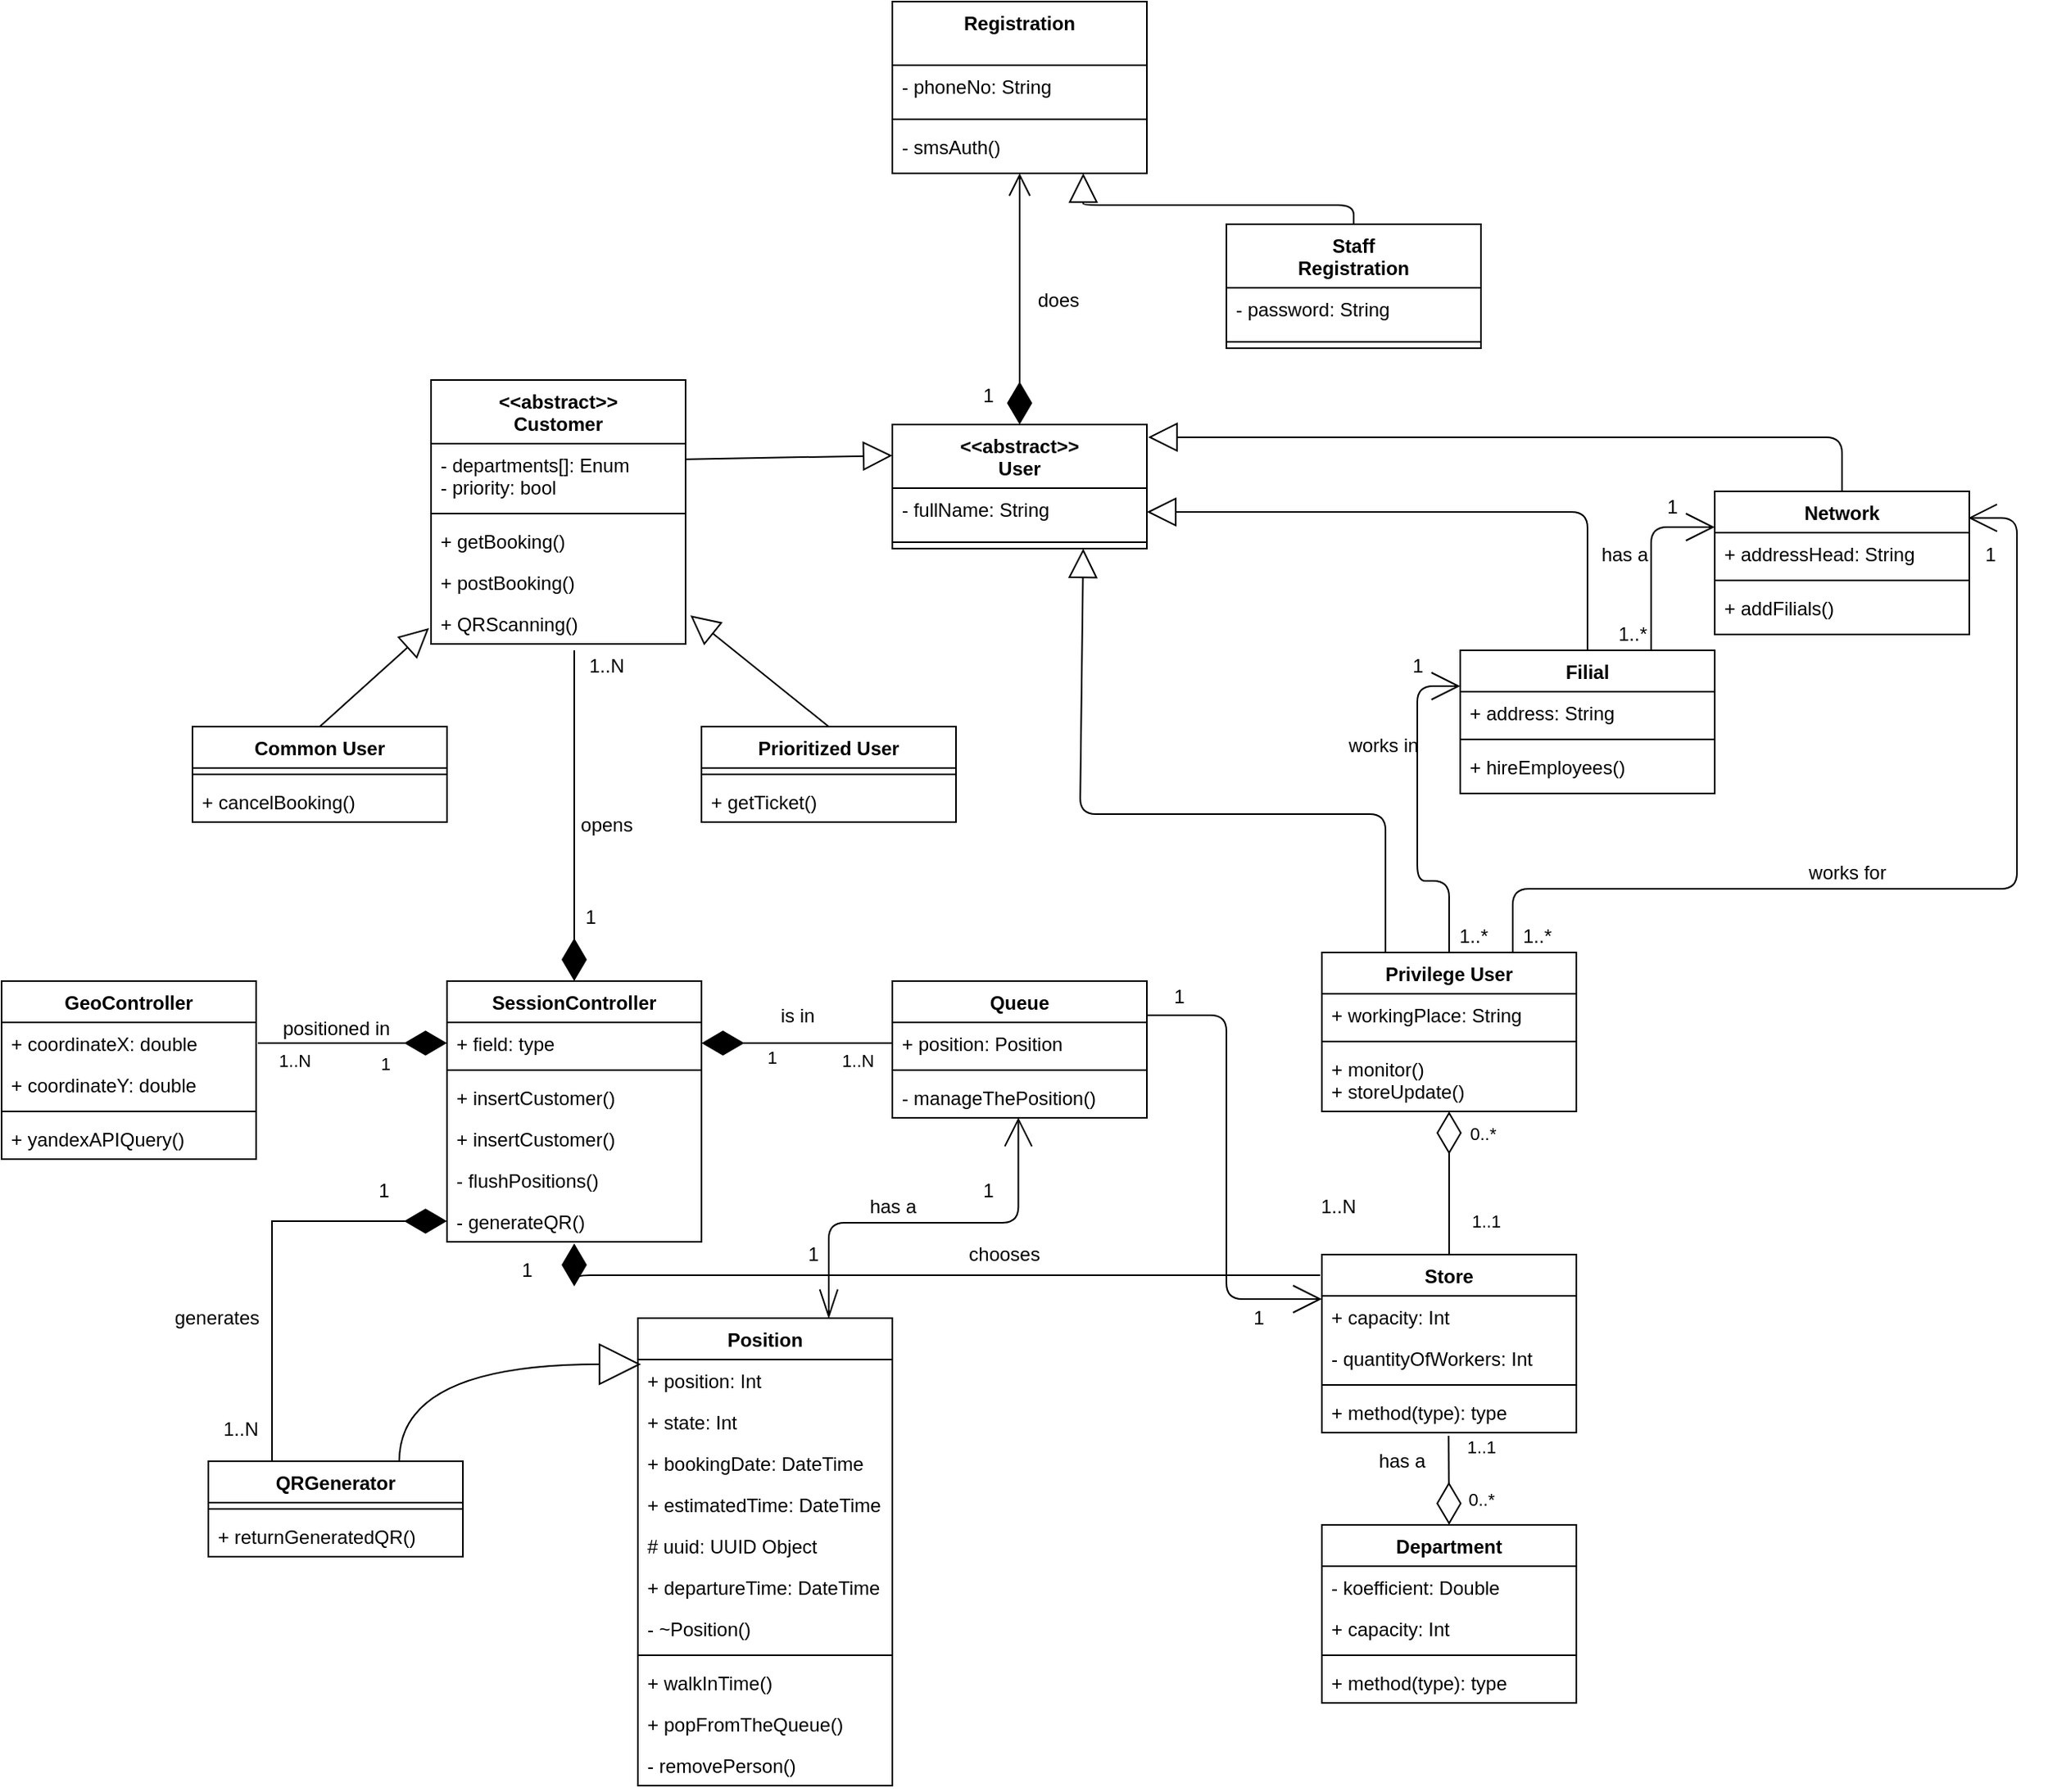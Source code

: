 <mxfile version="13.8.8" type="device"><diagram id="C5RBs43oDa-KdzZeNtuy" name="Page-1"><mxGraphModel dx="2058" dy="1858" grid="1" gridSize="10" guides="1" tooltips="1" connect="1" arrows="1" fold="1" page="1" pageScale="1" pageWidth="827" pageHeight="1169" math="0" shadow="0"><root><mxCell id="WIyWlLk6GJQsqaUBKTNV-0"/><mxCell id="WIyWlLk6GJQsqaUBKTNV-1" parent="WIyWlLk6GJQsqaUBKTNV-0"/><mxCell id="gfZvrKPwnE56Q1SmTqDg-27" value="&lt;&lt;abstract&gt;&gt;&#10;User" style="swimlane;fontStyle=1;align=center;verticalAlign=top;childLayout=stackLayout;horizontal=1;startSize=40;horizontalStack=0;resizeParent=1;resizeParentMax=0;resizeLast=0;collapsible=1;marginBottom=0;" parent="WIyWlLk6GJQsqaUBKTNV-1" vertex="1"><mxGeometry x="310" y="138" width="160" height="78" as="geometry"/></mxCell><mxCell id="gfZvrKPwnE56Q1SmTqDg-28" value="- fullName: String" style="text;strokeColor=none;fillColor=none;align=left;verticalAlign=top;spacingLeft=4;spacingRight=4;overflow=hidden;rotatable=0;points=[[0,0.5],[1,0.5]];portConstraint=eastwest;" parent="gfZvrKPwnE56Q1SmTqDg-27" vertex="1"><mxGeometry y="40" width="160" height="30" as="geometry"/></mxCell><mxCell id="gfZvrKPwnE56Q1SmTqDg-29" value="" style="line;strokeWidth=1;fillColor=none;align=left;verticalAlign=middle;spacingTop=-1;spacingLeft=3;spacingRight=3;rotatable=0;labelPosition=right;points=[];portConstraint=eastwest;" parent="gfZvrKPwnE56Q1SmTqDg-27" vertex="1"><mxGeometry y="70" width="160" height="8" as="geometry"/></mxCell><mxCell id="-2SK7Phzb7o_PjVjjcec-9" style="edgeStyle=orthogonalEdgeStyle;rounded=0;orthogonalLoop=1;jettySize=auto;html=1;entryX=0.5;entryY=0;entryDx=0;entryDy=0;startArrow=open;startFill=0;startSize=12;sourcePerimeterSpacing=1;endArrow=diamondThin;endFill=1;endSize=24;exitX=0.5;exitY=1;exitDx=0;exitDy=0;" parent="WIyWlLk6GJQsqaUBKTNV-1" source="-2SK7Phzb7o_PjVjjcec-39" target="gfZvrKPwnE56Q1SmTqDg-27" edge="1"><mxGeometry relative="1" as="geometry"><mxPoint x="390" y="57" as="sourcePoint"/></mxGeometry></mxCell><mxCell id="-2SK7Phzb7o_PjVjjcec-32" style="edgeStyle=orthogonalEdgeStyle;rounded=1;orthogonalLoop=1;jettySize=auto;html=1;exitX=0.5;exitY=0;exitDx=0;exitDy=0;entryX=0;entryY=0.25;entryDx=0;entryDy=0;startArrow=none;startFill=0;startSize=12;sourcePerimeterSpacing=1;endArrow=open;endFill=0;endSize=16;" parent="WIyWlLk6GJQsqaUBKTNV-1" source="gfZvrKPwnE56Q1SmTqDg-36" target="-2SK7Phzb7o_PjVjjcec-21" edge="1"><mxGeometry relative="1" as="geometry"><Array as="points"><mxPoint x="660" y="425"/><mxPoint x="640" y="425"/><mxPoint x="640" y="302"/></Array></mxGeometry></mxCell><mxCell id="-2SK7Phzb7o_PjVjjcec-35" style="edgeStyle=orthogonalEdgeStyle;rounded=1;orthogonalLoop=1;jettySize=auto;html=1;exitX=0.75;exitY=0;exitDx=0;exitDy=0;entryX=0.996;entryY=0.186;entryDx=0;entryDy=0;entryPerimeter=0;startArrow=none;startFill=0;startSize=12;sourcePerimeterSpacing=1;endArrow=open;endFill=0;endSize=16;" parent="WIyWlLk6GJQsqaUBKTNV-1" source="gfZvrKPwnE56Q1SmTqDg-36" target="-2SK7Phzb7o_PjVjjcec-3" edge="1"><mxGeometry relative="1" as="geometry"><Array as="points"><mxPoint x="700" y="430"/><mxPoint x="1017" y="430"/><mxPoint x="1017" y="197"/></Array></mxGeometry></mxCell><mxCell id="gfZvrKPwnE56Q1SmTqDg-36" value="Privilege User" style="swimlane;fontStyle=1;align=center;verticalAlign=top;childLayout=stackLayout;horizontal=1;startSize=26;horizontalStack=0;resizeParent=1;resizeParentMax=0;resizeLast=0;collapsible=1;marginBottom=0;" parent="WIyWlLk6GJQsqaUBKTNV-1" vertex="1"><mxGeometry x="580" y="470" width="160" height="100" as="geometry"/></mxCell><mxCell id="gfZvrKPwnE56Q1SmTqDg-37" value="+ workingPlace: String" style="text;strokeColor=none;fillColor=none;align=left;verticalAlign=top;spacingLeft=4;spacingRight=4;overflow=hidden;rotatable=0;points=[[0,0.5],[1,0.5]];portConstraint=eastwest;" parent="gfZvrKPwnE56Q1SmTqDg-36" vertex="1"><mxGeometry y="26" width="160" height="26" as="geometry"/></mxCell><mxCell id="gfZvrKPwnE56Q1SmTqDg-38" value="" style="line;strokeWidth=1;fillColor=none;align=left;verticalAlign=middle;spacingTop=-1;spacingLeft=3;spacingRight=3;rotatable=0;labelPosition=right;points=[];portConstraint=eastwest;" parent="gfZvrKPwnE56Q1SmTqDg-36" vertex="1"><mxGeometry y="52" width="160" height="8" as="geometry"/></mxCell><mxCell id="gfZvrKPwnE56Q1SmTqDg-39" value="+ monitor()&#10;+ storeUpdate()" style="text;strokeColor=none;fillColor=none;align=left;verticalAlign=top;spacingLeft=4;spacingRight=4;overflow=hidden;rotatable=0;points=[[0,0.5],[1,0.5]];portConstraint=eastwest;" parent="gfZvrKPwnE56Q1SmTqDg-36" vertex="1"><mxGeometry y="60" width="160" height="40" as="geometry"/></mxCell><mxCell id="gfZvrKPwnE56Q1SmTqDg-40" value="Store" style="swimlane;fontStyle=1;align=center;verticalAlign=top;childLayout=stackLayout;horizontal=1;startSize=26;horizontalStack=0;resizeParent=1;resizeParentMax=0;resizeLast=0;collapsible=1;marginBottom=0;" parent="WIyWlLk6GJQsqaUBKTNV-1" vertex="1"><mxGeometry x="580" y="660" width="160" height="112" as="geometry"/></mxCell><mxCell id="gfZvrKPwnE56Q1SmTqDg-41" value="+ capacity: Int" style="text;strokeColor=none;fillColor=none;align=left;verticalAlign=top;spacingLeft=4;spacingRight=4;overflow=hidden;rotatable=0;points=[[0,0.5],[1,0.5]];portConstraint=eastwest;" parent="gfZvrKPwnE56Q1SmTqDg-40" vertex="1"><mxGeometry y="26" width="160" height="26" as="geometry"/></mxCell><mxCell id="-2SK7Phzb7o_PjVjjcec-57" value="- quantityOfWorkers: Int" style="text;strokeColor=none;fillColor=none;align=left;verticalAlign=top;spacingLeft=4;spacingRight=4;overflow=hidden;rotatable=0;points=[[0,0.5],[1,0.5]];portConstraint=eastwest;" parent="gfZvrKPwnE56Q1SmTqDg-40" vertex="1"><mxGeometry y="52" width="160" height="26" as="geometry"/></mxCell><mxCell id="gfZvrKPwnE56Q1SmTqDg-42" value="" style="line;strokeWidth=1;fillColor=none;align=left;verticalAlign=middle;spacingTop=-1;spacingLeft=3;spacingRight=3;rotatable=0;labelPosition=right;points=[];portConstraint=eastwest;" parent="gfZvrKPwnE56Q1SmTqDg-40" vertex="1"><mxGeometry y="78" width="160" height="8" as="geometry"/></mxCell><mxCell id="gfZvrKPwnE56Q1SmTqDg-43" value="+ method(type): type" style="text;strokeColor=none;fillColor=none;align=left;verticalAlign=top;spacingLeft=4;spacingRight=4;overflow=hidden;rotatable=0;points=[[0,0.5],[1,0.5]];portConstraint=eastwest;" parent="gfZvrKPwnE56Q1SmTqDg-40" vertex="1"><mxGeometry y="86" width="160" height="26" as="geometry"/></mxCell><mxCell id="gfZvrKPwnE56Q1SmTqDg-44" value="Department&#10;" style="swimlane;fontStyle=1;align=center;verticalAlign=top;childLayout=stackLayout;horizontal=1;startSize=26;horizontalStack=0;resizeParent=1;resizeParentMax=0;resizeLast=0;collapsible=1;marginBottom=0;" parent="WIyWlLk6GJQsqaUBKTNV-1" vertex="1"><mxGeometry x="580" y="830" width="160" height="112" as="geometry"/></mxCell><mxCell id="gfZvrKPwnE56Q1SmTqDg-45" value="- koefficient: Double" style="text;strokeColor=none;fillColor=none;align=left;verticalAlign=top;spacingLeft=4;spacingRight=4;overflow=hidden;rotatable=0;points=[[0,0.5],[1,0.5]];portConstraint=eastwest;" parent="gfZvrKPwnE56Q1SmTqDg-44" vertex="1"><mxGeometry y="26" width="160" height="26" as="geometry"/></mxCell><mxCell id="-2SK7Phzb7o_PjVjjcec-56" value="+ capacity: Int" style="text;strokeColor=none;fillColor=none;align=left;verticalAlign=top;spacingLeft=4;spacingRight=4;overflow=hidden;rotatable=0;points=[[0,0.5],[1,0.5]];portConstraint=eastwest;" parent="gfZvrKPwnE56Q1SmTqDg-44" vertex="1"><mxGeometry y="52" width="160" height="26" as="geometry"/></mxCell><mxCell id="gfZvrKPwnE56Q1SmTqDg-46" value="" style="line;strokeWidth=1;fillColor=none;align=left;verticalAlign=middle;spacingTop=-1;spacingLeft=3;spacingRight=3;rotatable=0;labelPosition=right;points=[];portConstraint=eastwest;" parent="gfZvrKPwnE56Q1SmTqDg-44" vertex="1"><mxGeometry y="78" width="160" height="8" as="geometry"/></mxCell><mxCell id="gfZvrKPwnE56Q1SmTqDg-47" value="+ method(type): type" style="text;strokeColor=none;fillColor=none;align=left;verticalAlign=top;spacingLeft=4;spacingRight=4;overflow=hidden;rotatable=0;points=[[0,0.5],[1,0.5]];portConstraint=eastwest;" parent="gfZvrKPwnE56Q1SmTqDg-44" vertex="1"><mxGeometry y="86" width="160" height="26" as="geometry"/></mxCell><mxCell id="gfZvrKPwnE56Q1SmTqDg-54" value="Common User" style="swimlane;fontStyle=1;align=center;verticalAlign=top;childLayout=stackLayout;horizontal=1;startSize=26;horizontalStack=0;resizeParent=1;resizeParentMax=0;resizeLast=0;collapsible=1;marginBottom=0;" parent="WIyWlLk6GJQsqaUBKTNV-1" vertex="1"><mxGeometry x="-130" y="328" width="160" height="60" as="geometry"/></mxCell><mxCell id="gfZvrKPwnE56Q1SmTqDg-56" value="" style="line;strokeWidth=1;fillColor=none;align=left;verticalAlign=middle;spacingTop=-1;spacingLeft=3;spacingRight=3;rotatable=0;labelPosition=right;points=[];portConstraint=eastwest;" parent="gfZvrKPwnE56Q1SmTqDg-54" vertex="1"><mxGeometry y="26" width="160" height="8" as="geometry"/></mxCell><mxCell id="gfZvrKPwnE56Q1SmTqDg-57" value="+ cancelBooking()" style="text;strokeColor=none;fillColor=none;align=left;verticalAlign=top;spacingLeft=4;spacingRight=4;overflow=hidden;rotatable=0;points=[[0,0.5],[1,0.5]];portConstraint=eastwest;" parent="gfZvrKPwnE56Q1SmTqDg-54" vertex="1"><mxGeometry y="34" width="160" height="26" as="geometry"/></mxCell><mxCell id="gfZvrKPwnE56Q1SmTqDg-58" value="Prioritized User" style="swimlane;fontStyle=1;align=center;verticalAlign=top;childLayout=stackLayout;horizontal=1;startSize=26;horizontalStack=0;resizeParent=1;resizeParentMax=0;resizeLast=0;collapsible=1;marginBottom=0;" parent="WIyWlLk6GJQsqaUBKTNV-1" vertex="1"><mxGeometry x="190" y="328" width="160" height="60" as="geometry"/></mxCell><mxCell id="gfZvrKPwnE56Q1SmTqDg-60" value="" style="line;strokeWidth=1;fillColor=none;align=left;verticalAlign=middle;spacingTop=-1;spacingLeft=3;spacingRight=3;rotatable=0;labelPosition=right;points=[];portConstraint=eastwest;" parent="gfZvrKPwnE56Q1SmTqDg-58" vertex="1"><mxGeometry y="26" width="160" height="8" as="geometry"/></mxCell><mxCell id="gfZvrKPwnE56Q1SmTqDg-61" value="+ getTicket()" style="text;strokeColor=none;fillColor=none;align=left;verticalAlign=top;spacingLeft=4;spacingRight=4;overflow=hidden;rotatable=0;points=[[0,0.5],[1,0.5]];portConstraint=eastwest;" parent="gfZvrKPwnE56Q1SmTqDg-58" vertex="1"><mxGeometry y="34" width="160" height="26" as="geometry"/></mxCell><mxCell id="-2SK7Phzb7o_PjVjjcec-38" style="edgeStyle=orthogonalEdgeStyle;rounded=1;orthogonalLoop=1;jettySize=auto;html=1;startArrow=diamondThin;startFill=1;startSize=24;sourcePerimeterSpacing=1;endArrow=none;endFill=0;endSize=16;" parent="WIyWlLk6GJQsqaUBKTNV-1" source="gfZvrKPwnE56Q1SmTqDg-62" edge="1"><mxGeometry relative="1" as="geometry"><mxPoint x="579" y="673" as="targetPoint"/><Array as="points"><mxPoint x="110" y="673"/></Array></mxGeometry></mxCell><mxCell id="-2SK7Phzb7o_PjVjjcec-68" style="edgeStyle=orthogonalEdgeStyle;rounded=1;orthogonalLoop=1;jettySize=auto;html=1;exitX=0.5;exitY=0;exitDx=0;exitDy=0;startArrow=diamondThin;startFill=1;startSize=24;sourcePerimeterSpacing=1;endArrow=none;endFill=0;endSize=16;" parent="WIyWlLk6GJQsqaUBKTNV-1" source="gfZvrKPwnE56Q1SmTqDg-62" edge="1"><mxGeometry relative="1" as="geometry"><mxPoint x="110" y="280" as="targetPoint"/></mxGeometry></mxCell><mxCell id="gfZvrKPwnE56Q1SmTqDg-62" value="SessionController" style="swimlane;fontStyle=1;align=center;verticalAlign=top;childLayout=stackLayout;horizontal=1;startSize=26;horizontalStack=0;resizeParent=1;resizeParentMax=0;resizeLast=0;collapsible=1;marginBottom=0;" parent="WIyWlLk6GJQsqaUBKTNV-1" vertex="1"><mxGeometry x="30" y="488" width="160" height="164" as="geometry"/></mxCell><mxCell id="gfZvrKPwnE56Q1SmTqDg-63" value="+ field: type" style="text;strokeColor=none;fillColor=none;align=left;verticalAlign=top;spacingLeft=4;spacingRight=4;overflow=hidden;rotatable=0;points=[[0,0.5],[1,0.5]];portConstraint=eastwest;" parent="gfZvrKPwnE56Q1SmTqDg-62" vertex="1"><mxGeometry y="26" width="160" height="26" as="geometry"/></mxCell><mxCell id="gfZvrKPwnE56Q1SmTqDg-64" value="" style="line;strokeWidth=1;fillColor=none;align=left;verticalAlign=middle;spacingTop=-1;spacingLeft=3;spacingRight=3;rotatable=0;labelPosition=right;points=[];portConstraint=eastwest;" parent="gfZvrKPwnE56Q1SmTqDg-62" vertex="1"><mxGeometry y="52" width="160" height="8" as="geometry"/></mxCell><mxCell id="gfZvrKPwnE56Q1SmTqDg-65" value="+ insertCustomer()" style="text;strokeColor=none;fillColor=none;align=left;verticalAlign=top;spacingLeft=4;spacingRight=4;overflow=hidden;rotatable=0;points=[[0,0.5],[1,0.5]];portConstraint=eastwest;" parent="gfZvrKPwnE56Q1SmTqDg-62" vertex="1"><mxGeometry y="60" width="160" height="26" as="geometry"/></mxCell><mxCell id="-2SK7Phzb7o_PjVjjcec-88" value="+ insertCustomer()" style="text;strokeColor=none;fillColor=none;align=left;verticalAlign=top;spacingLeft=4;spacingRight=4;overflow=hidden;rotatable=0;points=[[0,0.5],[1,0.5]];portConstraint=eastwest;" parent="gfZvrKPwnE56Q1SmTqDg-62" vertex="1"><mxGeometry y="86" width="160" height="26" as="geometry"/></mxCell><mxCell id="-2SK7Phzb7o_PjVjjcec-52" value="- flushPositions()" style="text;strokeColor=none;fillColor=none;align=left;verticalAlign=top;spacingLeft=4;spacingRight=4;overflow=hidden;rotatable=0;points=[[0,0.5],[1,0.5]];portConstraint=eastwest;" parent="gfZvrKPwnE56Q1SmTqDg-62" vertex="1"><mxGeometry y="112" width="160" height="26" as="geometry"/></mxCell><mxCell id="-z8LojYoJf6Z8yuFENvx-2" value="- generateQR()" style="text;strokeColor=none;fillColor=none;align=left;verticalAlign=top;spacingLeft=4;spacingRight=4;overflow=hidden;rotatable=0;points=[[0,0.5],[1,0.5]];portConstraint=eastwest;" vertex="1" parent="gfZvrKPwnE56Q1SmTqDg-62"><mxGeometry y="138" width="160" height="26" as="geometry"/></mxCell><mxCell id="gfZvrKPwnE56Q1SmTqDg-66" value="GeoController" style="swimlane;fontStyle=1;align=center;verticalAlign=top;childLayout=stackLayout;horizontal=1;startSize=26;horizontalStack=0;resizeParent=1;resizeParentMax=0;resizeLast=0;collapsible=1;marginBottom=0;" parent="WIyWlLk6GJQsqaUBKTNV-1" vertex="1"><mxGeometry x="-250" y="488" width="160" height="112" as="geometry"/></mxCell><mxCell id="gfZvrKPwnE56Q1SmTqDg-67" value="+ coordinateX: double" style="text;strokeColor=none;fillColor=none;align=left;verticalAlign=top;spacingLeft=4;spacingRight=4;overflow=hidden;rotatable=0;points=[[0,0.5],[1,0.5]];portConstraint=eastwest;" parent="gfZvrKPwnE56Q1SmTqDg-66" vertex="1"><mxGeometry y="26" width="160" height="26" as="geometry"/></mxCell><mxCell id="-2SK7Phzb7o_PjVjjcec-1" value="+ coordinateY: double" style="text;strokeColor=none;fillColor=none;align=left;verticalAlign=top;spacingLeft=4;spacingRight=4;overflow=hidden;rotatable=0;points=[[0,0.5],[1,0.5]];portConstraint=eastwest;" parent="gfZvrKPwnE56Q1SmTqDg-66" vertex="1"><mxGeometry y="52" width="160" height="26" as="geometry"/></mxCell><mxCell id="gfZvrKPwnE56Q1SmTqDg-68" value="" style="line;strokeWidth=1;fillColor=none;align=left;verticalAlign=middle;spacingTop=-1;spacingLeft=3;spacingRight=3;rotatable=0;labelPosition=right;points=[];portConstraint=eastwest;" parent="gfZvrKPwnE56Q1SmTqDg-66" vertex="1"><mxGeometry y="78" width="160" height="8" as="geometry"/></mxCell><mxCell id="gfZvrKPwnE56Q1SmTqDg-69" value="+ yandexAPIQuery()" style="text;strokeColor=none;fillColor=none;align=left;verticalAlign=top;spacingLeft=4;spacingRight=4;overflow=hidden;rotatable=0;points=[[0,0.5],[1,0.5]];portConstraint=eastwest;" parent="gfZvrKPwnE56Q1SmTqDg-66" vertex="1"><mxGeometry y="86" width="160" height="26" as="geometry"/></mxCell><mxCell id="-2SK7Phzb7o_PjVjjcec-49" style="edgeStyle=orthogonalEdgeStyle;rounded=1;orthogonalLoop=1;jettySize=auto;html=1;exitX=1;exitY=0.25;exitDx=0;exitDy=0;entryX=0;entryY=0.25;entryDx=0;entryDy=0;startArrow=none;startFill=0;startSize=24;sourcePerimeterSpacing=1;endArrow=open;endFill=0;endSize=16;" parent="WIyWlLk6GJQsqaUBKTNV-1" source="gfZvrKPwnE56Q1SmTqDg-74" target="gfZvrKPwnE56Q1SmTqDg-40" edge="1"><mxGeometry relative="1" as="geometry"/></mxCell><mxCell id="gfZvrKPwnE56Q1SmTqDg-74" value="Queue" style="swimlane;fontStyle=1;align=center;verticalAlign=top;childLayout=stackLayout;horizontal=1;startSize=26;horizontalStack=0;resizeParent=1;resizeParentMax=0;resizeLast=0;collapsible=1;marginBottom=0;" parent="WIyWlLk6GJQsqaUBKTNV-1" vertex="1"><mxGeometry x="310" y="488" width="160" height="86" as="geometry"/></mxCell><mxCell id="gfZvrKPwnE56Q1SmTqDg-75" value="+ position: Position" style="text;strokeColor=none;fillColor=none;align=left;verticalAlign=top;spacingLeft=4;spacingRight=4;overflow=hidden;rotatable=0;points=[[0,0.5],[1,0.5]];portConstraint=eastwest;" parent="gfZvrKPwnE56Q1SmTqDg-74" vertex="1"><mxGeometry y="26" width="160" height="26" as="geometry"/></mxCell><mxCell id="gfZvrKPwnE56Q1SmTqDg-76" value="" style="line;strokeWidth=1;fillColor=none;align=left;verticalAlign=middle;spacingTop=-1;spacingLeft=3;spacingRight=3;rotatable=0;labelPosition=right;points=[];portConstraint=eastwest;" parent="gfZvrKPwnE56Q1SmTqDg-74" vertex="1"><mxGeometry y="52" width="160" height="8" as="geometry"/></mxCell><mxCell id="gfZvrKPwnE56Q1SmTqDg-77" value="- manageThePosition()" style="text;strokeColor=none;fillColor=none;align=left;verticalAlign=top;spacingLeft=4;spacingRight=4;overflow=hidden;rotatable=0;points=[[0,0.5],[1,0.5]];portConstraint=eastwest;" parent="gfZvrKPwnE56Q1SmTqDg-74" vertex="1"><mxGeometry y="60" width="160" height="26" as="geometry"/></mxCell><mxCell id="gfZvrKPwnE56Q1SmTqDg-79" value="" style="endArrow=block;endSize=16;endFill=0;html=1;entryX=0.75;entryY=1;entryDx=0;entryDy=0;exitX=0.25;exitY=0;exitDx=0;exitDy=0;" parent="WIyWlLk6GJQsqaUBKTNV-1" source="gfZvrKPwnE56Q1SmTqDg-36" target="gfZvrKPwnE56Q1SmTqDg-27" edge="1"><mxGeometry width="160" relative="1" as="geometry"><mxPoint x="550" y="358" as="sourcePoint"/><mxPoint x="428.4" y="245.328" as="targetPoint"/><Array as="points"><mxPoint x="620" y="383"/><mxPoint x="428" y="383"/></Array></mxGeometry></mxCell><mxCell id="gfZvrKPwnE56Q1SmTqDg-83" value="" style="endArrow=block;endSize=16;endFill=0;html=1;entryX=0;entryY=0.25;entryDx=0;entryDy=0;exitX=1;exitY=0.246;exitDx=0;exitDy=0;exitPerimeter=0;" parent="WIyWlLk6GJQsqaUBKTNV-1" source="-2SK7Phzb7o_PjVjjcec-14" target="gfZvrKPwnE56Q1SmTqDg-27" edge="1"><mxGeometry width="160" relative="1" as="geometry"><mxPoint x="194" y="190" as="sourcePoint"/><mxPoint x="260" y="298" as="targetPoint"/></mxGeometry></mxCell><mxCell id="gfZvrKPwnE56Q1SmTqDg-85" value="" style="endArrow=block;endSize=16;endFill=0;html=1;exitX=0.5;exitY=0;exitDx=0;exitDy=0;" parent="WIyWlLk6GJQsqaUBKTNV-1" source="gfZvrKPwnE56Q1SmTqDg-58" edge="1"><mxGeometry width="160" relative="1" as="geometry"><mxPoint x="130.0" y="259.348" as="sourcePoint"/><mxPoint x="183" y="258" as="targetPoint"/></mxGeometry></mxCell><mxCell id="gfZvrKPwnE56Q1SmTqDg-86" value="" style="endArrow=block;endSize=16;endFill=0;html=1;entryX=-0.008;entryY=0.615;entryDx=0;entryDy=0;exitX=0.5;exitY=0;exitDx=0;exitDy=0;entryPerimeter=0;" parent="WIyWlLk6GJQsqaUBKTNV-1" source="gfZvrKPwnE56Q1SmTqDg-54" target="-2SK7Phzb7o_PjVjjcec-65" edge="1"><mxGeometry width="160" relative="1" as="geometry"><mxPoint x="280" y="338" as="sourcePoint"/><mxPoint x="70.32" y="254.4" as="targetPoint"/><Array as="points"/></mxGeometry></mxCell><mxCell id="gfZvrKPwnE56Q1SmTqDg-87" value="" style="endArrow=diamondThin;endFill=0;endSize=24;html=1;entryX=0.5;entryY=0;entryDx=0;entryDy=0;exitX=0.498;exitY=1.077;exitDx=0;exitDy=0;exitPerimeter=0;" parent="WIyWlLk6GJQsqaUBKTNV-1" source="gfZvrKPwnE56Q1SmTqDg-43" target="gfZvrKPwnE56Q1SmTqDg-44" edge="1"><mxGeometry width="160" relative="1" as="geometry"><mxPoint x="400" y="920" as="sourcePoint"/><mxPoint x="560" y="920" as="targetPoint"/></mxGeometry></mxCell><mxCell id="gfZvrKPwnE56Q1SmTqDg-100" value="1..1" style="edgeLabel;html=1;align=center;verticalAlign=middle;resizable=0;points=[];" parent="gfZvrKPwnE56Q1SmTqDg-87" vertex="1" connectable="0"><mxGeometry x="-0.75" relative="1" as="geometry"><mxPoint x="20.28" as="offset"/></mxGeometry></mxCell><mxCell id="gfZvrKPwnE56Q1SmTqDg-101" value="0..*" style="edgeLabel;html=1;align=center;verticalAlign=middle;resizable=0;points=[];" parent="gfZvrKPwnE56Q1SmTqDg-87" vertex="1" connectable="0"><mxGeometry x="0.425" y="1" relative="1" as="geometry"><mxPoint x="19.09" as="offset"/></mxGeometry></mxCell><mxCell id="gfZvrKPwnE56Q1SmTqDg-88" value="" style="endArrow=diamondThin;endFill=0;endSize=24;html=1;exitX=0.5;exitY=0;exitDx=0;exitDy=0;" parent="WIyWlLk6GJQsqaUBKTNV-1" source="gfZvrKPwnE56Q1SmTqDg-40" edge="1"><mxGeometry width="160" relative="1" as="geometry"><mxPoint x="669.68" y="750.004" as="sourcePoint"/><mxPoint x="660" y="570" as="targetPoint"/></mxGeometry></mxCell><mxCell id="gfZvrKPwnE56Q1SmTqDg-89" value="0..*" style="edgeLabel;html=1;align=center;verticalAlign=middle;resizable=0;points=[];" parent="gfZvrKPwnE56Q1SmTqDg-88" vertex="1" connectable="0"><mxGeometry x="-0.774" y="3" relative="1" as="geometry"><mxPoint x="23.45" y="-66.7" as="offset"/></mxGeometry></mxCell><mxCell id="gfZvrKPwnE56Q1SmTqDg-91" value="1..1" style="edgeLabel;html=1;align=center;verticalAlign=middle;resizable=0;points=[];" parent="gfZvrKPwnE56Q1SmTqDg-88" vertex="1" connectable="0"><mxGeometry x="0.399" relative="1" as="geometry"><mxPoint x="22.78" y="41.94" as="offset"/></mxGeometry></mxCell><mxCell id="gfZvrKPwnE56Q1SmTqDg-94" value="" style="endArrow=diamondThin;endFill=1;endSize=24;html=1;entryX=0;entryY=0.5;entryDx=0;entryDy=0;" parent="WIyWlLk6GJQsqaUBKTNV-1" target="gfZvrKPwnE56Q1SmTqDg-63" edge="1"><mxGeometry width="160" relative="1" as="geometry"><mxPoint x="-89" y="527" as="sourcePoint"/><mxPoint x="70" y="608" as="targetPoint"/></mxGeometry></mxCell><mxCell id="gfZvrKPwnE56Q1SmTqDg-98" value="1" style="edgeLabel;html=1;align=center;verticalAlign=middle;resizable=0;points=[];" parent="gfZvrKPwnE56Q1SmTqDg-94" vertex="1" connectable="0"><mxGeometry x="0.3" y="-2" relative="1" as="geometry"><mxPoint x="2" y="11" as="offset"/></mxGeometry></mxCell><mxCell id="gfZvrKPwnE56Q1SmTqDg-99" value="1..N" style="edgeLabel;html=1;align=center;verticalAlign=middle;resizable=0;points=[];" parent="gfZvrKPwnE56Q1SmTqDg-94" vertex="1" connectable="0"><mxGeometry x="-0.625" relative="1" as="geometry"><mxPoint y="11" as="offset"/></mxGeometry></mxCell><mxCell id="gfZvrKPwnE56Q1SmTqDg-102" value="" style="endArrow=diamondThin;endFill=1;endSize=24;html=1;entryX=1;entryY=0.5;entryDx=0;entryDy=0;exitX=0;exitY=0.5;exitDx=0;exitDy=0;" parent="WIyWlLk6GJQsqaUBKTNV-1" source="gfZvrKPwnE56Q1SmTqDg-75" target="gfZvrKPwnE56Q1SmTqDg-63" edge="1"><mxGeometry width="160" relative="1" as="geometry"><mxPoint x="160" y="608" as="sourcePoint"/><mxPoint x="279" y="608" as="targetPoint"/></mxGeometry></mxCell><mxCell id="gfZvrKPwnE56Q1SmTqDg-103" value="1" style="edgeLabel;html=1;align=center;verticalAlign=middle;resizable=0;points=[];" parent="gfZvrKPwnE56Q1SmTqDg-102" vertex="1" connectable="0"><mxGeometry x="0.3" y="-2" relative="1" as="geometry"><mxPoint x="2" y="11" as="offset"/></mxGeometry></mxCell><mxCell id="gfZvrKPwnE56Q1SmTqDg-104" value="1..N" style="edgeLabel;html=1;align=center;verticalAlign=middle;resizable=0;points=[];" parent="gfZvrKPwnE56Q1SmTqDg-102" vertex="1" connectable="0"><mxGeometry x="-0.625" relative="1" as="geometry"><mxPoint y="11" as="offset"/></mxGeometry></mxCell><mxCell id="-2SK7Phzb7o_PjVjjcec-2" value="1" style="text;html=1;align=center;verticalAlign=middle;resizable=0;points=[];autosize=1;" parent="WIyWlLk6GJQsqaUBKTNV-1" vertex="1"><mxGeometry x="110" y="438" width="20" height="20" as="geometry"/></mxCell><mxCell id="-2SK7Phzb7o_PjVjjcec-20" style="edgeStyle=orthogonalEdgeStyle;rounded=1;orthogonalLoop=1;jettySize=auto;html=1;exitX=0.5;exitY=0;exitDx=0;exitDy=0;entryX=1.005;entryY=0.102;entryDx=0;entryDy=0;entryPerimeter=0;startArrow=none;startFill=0;startSize=12;sourcePerimeterSpacing=1;endArrow=block;endFill=0;endSize=16;" parent="WIyWlLk6GJQsqaUBKTNV-1" source="-2SK7Phzb7o_PjVjjcec-3" target="gfZvrKPwnE56Q1SmTqDg-27" edge="1"><mxGeometry relative="1" as="geometry"/></mxCell><mxCell id="-2SK7Phzb7o_PjVjjcec-3" value="Network" style="swimlane;fontStyle=1;align=center;verticalAlign=top;childLayout=stackLayout;horizontal=1;startSize=26;horizontalStack=0;resizeParent=1;resizeParentMax=0;resizeLast=0;collapsible=1;marginBottom=0;" parent="WIyWlLk6GJQsqaUBKTNV-1" vertex="1"><mxGeometry x="827" y="180" width="160" height="90" as="geometry"/></mxCell><mxCell id="-2SK7Phzb7o_PjVjjcec-4" value="+ addressHead: String" style="text;strokeColor=none;fillColor=none;align=left;verticalAlign=top;spacingLeft=4;spacingRight=4;overflow=hidden;rotatable=0;points=[[0,0.5],[1,0.5]];portConstraint=eastwest;" parent="-2SK7Phzb7o_PjVjjcec-3" vertex="1"><mxGeometry y="26" width="160" height="26" as="geometry"/></mxCell><mxCell id="-2SK7Phzb7o_PjVjjcec-5" value="" style="line;strokeWidth=1;fillColor=none;align=left;verticalAlign=middle;spacingTop=-1;spacingLeft=3;spacingRight=3;rotatable=0;labelPosition=right;points=[];portConstraint=eastwest;" parent="-2SK7Phzb7o_PjVjjcec-3" vertex="1"><mxGeometry y="52" width="160" height="8" as="geometry"/></mxCell><mxCell id="-2SK7Phzb7o_PjVjjcec-6" value="+ addFilials()&#10;" style="text;strokeColor=none;fillColor=none;align=left;verticalAlign=top;spacingLeft=4;spacingRight=4;overflow=hidden;rotatable=0;points=[[0,0.5],[1,0.5]];portConstraint=eastwest;" parent="-2SK7Phzb7o_PjVjjcec-3" vertex="1"><mxGeometry y="60" width="160" height="30" as="geometry"/></mxCell><mxCell id="-2SK7Phzb7o_PjVjjcec-10" value="does" style="text;html=1;align=center;verticalAlign=middle;resizable=0;points=[];autosize=1;" parent="WIyWlLk6GJQsqaUBKTNV-1" vertex="1"><mxGeometry x="394" y="50" width="40" height="20" as="geometry"/></mxCell><mxCell id="-2SK7Phzb7o_PjVjjcec-11" value="1" style="text;html=1;align=center;verticalAlign=middle;resizable=0;points=[];autosize=1;" parent="WIyWlLk6GJQsqaUBKTNV-1" vertex="1"><mxGeometry x="360" y="110" width="20" height="20" as="geometry"/></mxCell><mxCell id="-2SK7Phzb7o_PjVjjcec-13" value="&lt;&lt;abstract&gt;&gt;&#10;Customer" style="swimlane;fontStyle=1;align=center;verticalAlign=top;childLayout=stackLayout;horizontal=1;startSize=40;horizontalStack=0;resizeParent=1;resizeParentMax=0;resizeLast=0;collapsible=1;marginBottom=0;" parent="WIyWlLk6GJQsqaUBKTNV-1" vertex="1"><mxGeometry x="20" y="110" width="160" height="166" as="geometry"/></mxCell><mxCell id="-2SK7Phzb7o_PjVjjcec-14" value="- departments[]: Enum&#10;- priority: bool" style="text;strokeColor=none;fillColor=none;align=left;verticalAlign=top;spacingLeft=4;spacingRight=4;overflow=hidden;rotatable=0;points=[[0,0.5],[1,0.5]];portConstraint=eastwest;" parent="-2SK7Phzb7o_PjVjjcec-13" vertex="1"><mxGeometry y="40" width="160" height="40" as="geometry"/></mxCell><mxCell id="-2SK7Phzb7o_PjVjjcec-15" value="" style="line;strokeWidth=1;fillColor=none;align=left;verticalAlign=middle;spacingTop=-1;spacingLeft=3;spacingRight=3;rotatable=0;labelPosition=right;points=[];portConstraint=eastwest;" parent="-2SK7Phzb7o_PjVjjcec-13" vertex="1"><mxGeometry y="80" width="160" height="8" as="geometry"/></mxCell><mxCell id="-2SK7Phzb7o_PjVjjcec-16" value="+ getBooking()" style="text;strokeColor=none;fillColor=none;align=left;verticalAlign=top;spacingLeft=4;spacingRight=4;overflow=hidden;rotatable=0;points=[[0,0.5],[1,0.5]];portConstraint=eastwest;" parent="-2SK7Phzb7o_PjVjjcec-13" vertex="1"><mxGeometry y="88" width="160" height="26" as="geometry"/></mxCell><mxCell id="-2SK7Phzb7o_PjVjjcec-17" value="+ postBooking()" style="text;strokeColor=none;fillColor=none;align=left;verticalAlign=top;spacingLeft=4;spacingRight=4;overflow=hidden;rotatable=0;points=[[0,0.5],[1,0.5]];portConstraint=eastwest;" parent="-2SK7Phzb7o_PjVjjcec-13" vertex="1"><mxGeometry y="114" width="160" height="26" as="geometry"/></mxCell><mxCell id="-2SK7Phzb7o_PjVjjcec-65" value="+ QRScanning()" style="text;strokeColor=none;fillColor=none;align=left;verticalAlign=top;spacingLeft=4;spacingRight=4;overflow=hidden;rotatable=0;points=[[0,0.5],[1,0.5]];portConstraint=eastwest;" parent="-2SK7Phzb7o_PjVjjcec-13" vertex="1"><mxGeometry y="140" width="160" height="26" as="geometry"/></mxCell><mxCell id="-2SK7Phzb7o_PjVjjcec-27" style="edgeStyle=orthogonalEdgeStyle;rounded=1;orthogonalLoop=1;jettySize=auto;html=1;exitX=0.5;exitY=0;exitDx=0;exitDy=0;entryX=1;entryY=0.5;entryDx=0;entryDy=0;startArrow=none;startFill=0;startSize=12;sourcePerimeterSpacing=1;endArrow=block;endFill=0;endSize=16;" parent="WIyWlLk6GJQsqaUBKTNV-1" source="-2SK7Phzb7o_PjVjjcec-21" target="gfZvrKPwnE56Q1SmTqDg-28" edge="1"><mxGeometry relative="1" as="geometry"/></mxCell><mxCell id="-2SK7Phzb7o_PjVjjcec-28" style="edgeStyle=orthogonalEdgeStyle;rounded=1;orthogonalLoop=1;jettySize=auto;html=1;exitX=0.75;exitY=0;exitDx=0;exitDy=0;entryX=0;entryY=0.25;entryDx=0;entryDy=0;startArrow=none;startFill=0;startSize=12;sourcePerimeterSpacing=1;endArrow=open;endFill=0;endSize=16;" parent="WIyWlLk6GJQsqaUBKTNV-1" source="-2SK7Phzb7o_PjVjjcec-21" target="-2SK7Phzb7o_PjVjjcec-3" edge="1"><mxGeometry relative="1" as="geometry"/></mxCell><mxCell id="-2SK7Phzb7o_PjVjjcec-21" value="Filial" style="swimlane;fontStyle=1;align=center;verticalAlign=top;childLayout=stackLayout;horizontal=1;startSize=26;horizontalStack=0;resizeParent=1;resizeParentMax=0;resizeLast=0;collapsible=1;marginBottom=0;" parent="WIyWlLk6GJQsqaUBKTNV-1" vertex="1"><mxGeometry x="667" y="280" width="160" height="90" as="geometry"/></mxCell><mxCell id="-2SK7Phzb7o_PjVjjcec-22" value="+ address: String" style="text;strokeColor=none;fillColor=none;align=left;verticalAlign=top;spacingLeft=4;spacingRight=4;overflow=hidden;rotatable=0;points=[[0,0.5],[1,0.5]];portConstraint=eastwest;" parent="-2SK7Phzb7o_PjVjjcec-21" vertex="1"><mxGeometry y="26" width="160" height="26" as="geometry"/></mxCell><mxCell id="-2SK7Phzb7o_PjVjjcec-23" value="" style="line;strokeWidth=1;fillColor=none;align=left;verticalAlign=middle;spacingTop=-1;spacingLeft=3;spacingRight=3;rotatable=0;labelPosition=right;points=[];portConstraint=eastwest;" parent="-2SK7Phzb7o_PjVjjcec-21" vertex="1"><mxGeometry y="52" width="160" height="8" as="geometry"/></mxCell><mxCell id="-2SK7Phzb7o_PjVjjcec-24" value="+ hireEmployees()&#10;" style="text;strokeColor=none;fillColor=none;align=left;verticalAlign=top;spacingLeft=4;spacingRight=4;overflow=hidden;rotatable=0;points=[[0,0.5],[1,0.5]];portConstraint=eastwest;" parent="-2SK7Phzb7o_PjVjjcec-21" vertex="1"><mxGeometry y="60" width="160" height="30" as="geometry"/></mxCell><mxCell id="-2SK7Phzb7o_PjVjjcec-30" value="1..*" style="text;html=1;align=center;verticalAlign=middle;resizable=0;points=[];autosize=1;" parent="WIyWlLk6GJQsqaUBKTNV-1" vertex="1"><mxGeometry x="760" y="260" width="30" height="20" as="geometry"/></mxCell><mxCell id="-2SK7Phzb7o_PjVjjcec-31" value="1" style="text;html=1;align=center;verticalAlign=middle;resizable=0;points=[];autosize=1;" parent="WIyWlLk6GJQsqaUBKTNV-1" vertex="1"><mxGeometry x="790" y="180" width="20" height="20" as="geometry"/></mxCell><mxCell id="-2SK7Phzb7o_PjVjjcec-33" value="1..*" style="text;html=1;align=center;verticalAlign=middle;resizable=0;points=[];autosize=1;" parent="WIyWlLk6GJQsqaUBKTNV-1" vertex="1"><mxGeometry x="660" y="450" width="30" height="20" as="geometry"/></mxCell><mxCell id="-2SK7Phzb7o_PjVjjcec-34" value="1" style="text;html=1;align=center;verticalAlign=middle;resizable=0;points=[];autosize=1;" parent="WIyWlLk6GJQsqaUBKTNV-1" vertex="1"><mxGeometry x="630" y="280" width="20" height="20" as="geometry"/></mxCell><mxCell id="-2SK7Phzb7o_PjVjjcec-36" value="1..*" style="text;html=1;align=center;verticalAlign=middle;resizable=0;points=[];autosize=1;" parent="WIyWlLk6GJQsqaUBKTNV-1" vertex="1"><mxGeometry x="700" y="450" width="30" height="20" as="geometry"/></mxCell><mxCell id="-2SK7Phzb7o_PjVjjcec-37" value="1" style="text;html=1;align=center;verticalAlign=middle;resizable=0;points=[];autosize=1;" parent="WIyWlLk6GJQsqaUBKTNV-1" vertex="1"><mxGeometry x="990" y="210" width="20" height="20" as="geometry"/></mxCell><mxCell id="-2SK7Phzb7o_PjVjjcec-39" value="Registration" style="swimlane;fontStyle=1;align=center;verticalAlign=top;childLayout=stackLayout;horizontal=1;startSize=40;horizontalStack=0;resizeParent=1;resizeParentMax=0;resizeLast=0;collapsible=1;marginBottom=0;" parent="WIyWlLk6GJQsqaUBKTNV-1" vertex="1"><mxGeometry x="310" y="-128" width="160" height="108" as="geometry"/></mxCell><mxCell id="-2SK7Phzb7o_PjVjjcec-40" value="- phoneNo: String" style="text;strokeColor=none;fillColor=none;align=left;verticalAlign=top;spacingLeft=4;spacingRight=4;overflow=hidden;rotatable=0;points=[[0,0.5],[1,0.5]];portConstraint=eastwest;" parent="-2SK7Phzb7o_PjVjjcec-39" vertex="1"><mxGeometry y="40" width="160" height="30" as="geometry"/></mxCell><mxCell id="-2SK7Phzb7o_PjVjjcec-41" value="" style="line;strokeWidth=1;fillColor=none;align=left;verticalAlign=middle;spacingTop=-1;spacingLeft=3;spacingRight=3;rotatable=0;labelPosition=right;points=[];portConstraint=eastwest;" parent="-2SK7Phzb7o_PjVjjcec-39" vertex="1"><mxGeometry y="70" width="160" height="8" as="geometry"/></mxCell><mxCell id="-z8LojYoJf6Z8yuFENvx-0" value="- smsAuth()" style="text;strokeColor=none;fillColor=none;align=left;verticalAlign=top;spacingLeft=4;spacingRight=4;overflow=hidden;rotatable=0;points=[[0,0.5],[1,0.5]];portConstraint=eastwest;" vertex="1" parent="-2SK7Phzb7o_PjVjjcec-39"><mxGeometry y="78" width="160" height="30" as="geometry"/></mxCell><mxCell id="-2SK7Phzb7o_PjVjjcec-48" style="edgeStyle=orthogonalEdgeStyle;rounded=1;orthogonalLoop=1;jettySize=auto;html=1;exitX=0.5;exitY=0;exitDx=0;exitDy=0;entryX=0.75;entryY=1;entryDx=0;entryDy=0;startArrow=none;startFill=0;startSize=24;sourcePerimeterSpacing=1;endArrow=block;endFill=0;endSize=16;" parent="WIyWlLk6GJQsqaUBKTNV-1" source="-2SK7Phzb7o_PjVjjcec-44" target="-2SK7Phzb7o_PjVjjcec-39" edge="1"><mxGeometry relative="1" as="geometry"><Array as="points"><mxPoint x="600"/><mxPoint x="430"/></Array></mxGeometry></mxCell><mxCell id="-2SK7Phzb7o_PjVjjcec-44" value="Staff&#10;Registration" style="swimlane;fontStyle=1;align=center;verticalAlign=top;childLayout=stackLayout;horizontal=1;startSize=40;horizontalStack=0;resizeParent=1;resizeParentMax=0;resizeLast=0;collapsible=1;marginBottom=0;" parent="WIyWlLk6GJQsqaUBKTNV-1" vertex="1"><mxGeometry x="520" y="12" width="160" height="78" as="geometry"/></mxCell><mxCell id="-2SK7Phzb7o_PjVjjcec-45" value="- password: String" style="text;strokeColor=none;fillColor=none;align=left;verticalAlign=top;spacingLeft=4;spacingRight=4;overflow=hidden;rotatable=0;points=[[0,0.5],[1,0.5]];portConstraint=eastwest;" parent="-2SK7Phzb7o_PjVjjcec-44" vertex="1"><mxGeometry y="40" width="160" height="30" as="geometry"/></mxCell><mxCell id="-2SK7Phzb7o_PjVjjcec-47" value="" style="line;strokeWidth=1;fillColor=none;align=left;verticalAlign=middle;spacingTop=-1;spacingLeft=3;spacingRight=3;rotatable=0;labelPosition=right;points=[];portConstraint=eastwest;" parent="-2SK7Phzb7o_PjVjjcec-44" vertex="1"><mxGeometry y="70" width="160" height="8" as="geometry"/></mxCell><mxCell id="-2SK7Phzb7o_PjVjjcec-50" value="1" style="text;html=1;align=center;verticalAlign=middle;resizable=0;points=[];autosize=1;" parent="WIyWlLk6GJQsqaUBKTNV-1" vertex="1"><mxGeometry x="480" y="488" width="20" height="20" as="geometry"/></mxCell><mxCell id="-2SK7Phzb7o_PjVjjcec-51" value="1" style="text;html=1;align=center;verticalAlign=middle;resizable=0;points=[];autosize=1;" parent="WIyWlLk6GJQsqaUBKTNV-1" vertex="1"><mxGeometry x="530" y="690" width="20" height="20" as="geometry"/></mxCell><mxCell id="-2SK7Phzb7o_PjVjjcec-54" value="1" style="text;html=1;align=center;verticalAlign=middle;resizable=0;points=[];autosize=1;" parent="WIyWlLk6GJQsqaUBKTNV-1" vertex="1"><mxGeometry x="70" y="660" width="20" height="20" as="geometry"/></mxCell><mxCell id="-2SK7Phzb7o_PjVjjcec-55" value="1..N" style="text;html=1;align=center;verticalAlign=middle;resizable=0;points=[];autosize=1;" parent="WIyWlLk6GJQsqaUBKTNV-1" vertex="1"><mxGeometry x="570" y="620" width="40" height="20" as="geometry"/></mxCell><mxCell id="-2SK7Phzb7o_PjVjjcec-69" value="1..N" style="text;html=1;align=center;verticalAlign=middle;resizable=0;points=[];autosize=1;" parent="WIyWlLk6GJQsqaUBKTNV-1" vertex="1"><mxGeometry x="110" y="280" width="40" height="20" as="geometry"/></mxCell><mxCell id="-2SK7Phzb7o_PjVjjcec-85" style="edgeStyle=orthogonalEdgeStyle;rounded=1;orthogonalLoop=1;jettySize=auto;html=1;exitX=0.75;exitY=0;exitDx=0;exitDy=0;entryX=0.495;entryY=0.994;entryDx=0;entryDy=0;entryPerimeter=0;startArrow=openThin;startFill=0;startSize=16;sourcePerimeterSpacing=1;endArrow=open;endFill=0;endSize=16;" parent="WIyWlLk6GJQsqaUBKTNV-1" source="-2SK7Phzb7o_PjVjjcec-75" target="gfZvrKPwnE56Q1SmTqDg-77" edge="1"><mxGeometry relative="1" as="geometry"><Array as="points"><mxPoint x="270" y="640"/><mxPoint x="389" y="640"/></Array></mxGeometry></mxCell><mxCell id="-2SK7Phzb7o_PjVjjcec-75" value="Position" style="swimlane;fontStyle=1;align=center;verticalAlign=top;childLayout=stackLayout;horizontal=1;startSize=26;horizontalStack=0;resizeParent=1;resizeParentMax=0;resizeLast=0;collapsible=1;marginBottom=0;" parent="WIyWlLk6GJQsqaUBKTNV-1" vertex="1"><mxGeometry x="150" y="700" width="160" height="294" as="geometry"/></mxCell><mxCell id="-2SK7Phzb7o_PjVjjcec-76" value="+ position: Int" style="text;strokeColor=none;fillColor=none;align=left;verticalAlign=top;spacingLeft=4;spacingRight=4;overflow=hidden;rotatable=0;points=[[0,0.5],[1,0.5]];portConstraint=eastwest;" parent="-2SK7Phzb7o_PjVjjcec-75" vertex="1"><mxGeometry y="26" width="160" height="26" as="geometry"/></mxCell><mxCell id="-2SK7Phzb7o_PjVjjcec-80" value="+ state: Int" style="text;strokeColor=none;fillColor=none;align=left;verticalAlign=top;spacingLeft=4;spacingRight=4;overflow=hidden;rotatable=0;points=[[0,0.5],[1,0.5]];portConstraint=eastwest;" parent="-2SK7Phzb7o_PjVjjcec-75" vertex="1"><mxGeometry y="52" width="160" height="26" as="geometry"/></mxCell><mxCell id="-z8LojYoJf6Z8yuFENvx-17" value="+ bookingDate: DateTime" style="text;strokeColor=none;fillColor=none;align=left;verticalAlign=top;spacingLeft=4;spacingRight=4;overflow=hidden;rotatable=0;points=[[0,0.5],[1,0.5]];portConstraint=eastwest;" vertex="1" parent="-2SK7Phzb7o_PjVjjcec-75"><mxGeometry y="78" width="160" height="26" as="geometry"/></mxCell><mxCell id="-z8LojYoJf6Z8yuFENvx-16" value="+ estimatedTime: DateTime" style="text;strokeColor=none;fillColor=none;align=left;verticalAlign=top;spacingLeft=4;spacingRight=4;overflow=hidden;rotatable=0;points=[[0,0.5],[1,0.5]];portConstraint=eastwest;" vertex="1" parent="-2SK7Phzb7o_PjVjjcec-75"><mxGeometry y="104" width="160" height="26" as="geometry"/></mxCell><mxCell id="-z8LojYoJf6Z8yuFENvx-8" value="# uuid: UUID Object" style="text;strokeColor=none;fillColor=none;align=left;verticalAlign=top;spacingLeft=4;spacingRight=4;overflow=hidden;rotatable=0;points=[[0,0.5],[1,0.5]];portConstraint=eastwest;" vertex="1" parent="-2SK7Phzb7o_PjVjjcec-75"><mxGeometry y="130" width="160" height="26" as="geometry"/></mxCell><mxCell id="-z8LojYoJf6Z8yuFENvx-20" value="+ departureTime: DateTime" style="text;strokeColor=none;fillColor=none;align=left;verticalAlign=top;spacingLeft=4;spacingRight=4;overflow=hidden;rotatable=0;points=[[0,0.5],[1,0.5]];portConstraint=eastwest;" vertex="1" parent="-2SK7Phzb7o_PjVjjcec-75"><mxGeometry y="156" width="160" height="26" as="geometry"/></mxCell><mxCell id="-2SK7Phzb7o_PjVjjcec-81" value="- ~Position()" style="text;strokeColor=none;fillColor=none;align=left;verticalAlign=top;spacingLeft=4;spacingRight=4;overflow=hidden;rotatable=0;points=[[0,0.5],[1,0.5]];portConstraint=eastwest;" parent="-2SK7Phzb7o_PjVjjcec-75" vertex="1"><mxGeometry y="182" width="160" height="26" as="geometry"/></mxCell><mxCell id="-2SK7Phzb7o_PjVjjcec-78" value="" style="line;strokeWidth=1;fillColor=none;align=left;verticalAlign=middle;spacingTop=-1;spacingLeft=3;spacingRight=3;rotatable=0;labelPosition=right;points=[];portConstraint=eastwest;" parent="-2SK7Phzb7o_PjVjjcec-75" vertex="1"><mxGeometry y="208" width="160" height="8" as="geometry"/></mxCell><mxCell id="-z8LojYoJf6Z8yuFENvx-18" value="+ walkInTime()" style="text;strokeColor=none;fillColor=none;align=left;verticalAlign=top;spacingLeft=4;spacingRight=4;overflow=hidden;rotatable=0;points=[[0,0.5],[1,0.5]];portConstraint=eastwest;" vertex="1" parent="-2SK7Phzb7o_PjVjjcec-75"><mxGeometry y="216" width="160" height="26" as="geometry"/></mxCell><mxCell id="-z8LojYoJf6Z8yuFENvx-21" value="+ popFromTheQueue()" style="text;strokeColor=none;fillColor=none;align=left;verticalAlign=top;spacingLeft=4;spacingRight=4;overflow=hidden;rotatable=0;points=[[0,0.5],[1,0.5]];portConstraint=eastwest;" vertex="1" parent="-2SK7Phzb7o_PjVjjcec-75"><mxGeometry y="242" width="160" height="26" as="geometry"/></mxCell><mxCell id="-z8LojYoJf6Z8yuFENvx-19" value="- removePerson()" style="text;strokeColor=none;fillColor=none;align=left;verticalAlign=top;spacingLeft=4;spacingRight=4;overflow=hidden;rotatable=0;points=[[0,0.5],[1,0.5]];portConstraint=eastwest;" vertex="1" parent="-2SK7Phzb7o_PjVjjcec-75"><mxGeometry y="268" width="160" height="26" as="geometry"/></mxCell><mxCell id="-2SK7Phzb7o_PjVjjcec-86" value="1" style="text;html=1;align=center;verticalAlign=middle;resizable=0;points=[];autosize=1;" parent="WIyWlLk6GJQsqaUBKTNV-1" vertex="1"><mxGeometry x="250" y="650" width="20" height="20" as="geometry"/></mxCell><mxCell id="-2SK7Phzb7o_PjVjjcec-87" value="1" style="text;html=1;align=center;verticalAlign=middle;resizable=0;points=[];autosize=1;" parent="WIyWlLk6GJQsqaUBKTNV-1" vertex="1"><mxGeometry x="360" y="610" width="20" height="20" as="geometry"/></mxCell><mxCell id="-2SK7Phzb7o_PjVjjcec-89" value="opens" style="text;html=1;align=center;verticalAlign=middle;resizable=0;points=[];autosize=1;" parent="WIyWlLk6GJQsqaUBKTNV-1" vertex="1"><mxGeometry x="105" y="380" width="50" height="20" as="geometry"/></mxCell><mxCell id="-2SK7Phzb7o_PjVjjcec-90" value="positioned in" style="text;html=1;align=center;verticalAlign=middle;resizable=0;points=[];autosize=1;" parent="WIyWlLk6GJQsqaUBKTNV-1" vertex="1"><mxGeometry x="-80" y="508" width="80" height="20" as="geometry"/></mxCell><mxCell id="-2SK7Phzb7o_PjVjjcec-91" value="is in" style="text;html=1;align=center;verticalAlign=middle;resizable=0;points=[];autosize=1;" parent="WIyWlLk6GJQsqaUBKTNV-1" vertex="1"><mxGeometry x="230" y="500" width="40" height="20" as="geometry"/></mxCell><mxCell id="-2SK7Phzb7o_PjVjjcec-92" value="chooses" style="text;html=1;align=center;verticalAlign=middle;resizable=0;points=[];autosize=1;" parent="WIyWlLk6GJQsqaUBKTNV-1" vertex="1"><mxGeometry x="350" y="650" width="60" height="20" as="geometry"/></mxCell><mxCell id="-2SK7Phzb7o_PjVjjcec-93" value="has a" style="text;html=1;align=center;verticalAlign=middle;resizable=0;points=[];autosize=1;" parent="WIyWlLk6GJQsqaUBKTNV-1" vertex="1"><mxGeometry x="290" y="620" width="40" height="20" as="geometry"/></mxCell><mxCell id="-2SK7Phzb7o_PjVjjcec-95" value="has a" style="text;html=1;align=center;verticalAlign=middle;resizable=0;points=[];autosize=1;" parent="WIyWlLk6GJQsqaUBKTNV-1" vertex="1"><mxGeometry x="750" y="210" width="40" height="20" as="geometry"/></mxCell><mxCell id="-2SK7Phzb7o_PjVjjcec-96" value="works in&amp;nbsp;" style="text;html=1;align=center;verticalAlign=middle;resizable=0;points=[];autosize=1;" parent="WIyWlLk6GJQsqaUBKTNV-1" vertex="1"><mxGeometry x="590" y="330" width="60" height="20" as="geometry"/></mxCell><mxCell id="-2SK7Phzb7o_PjVjjcec-97" value="works for" style="text;html=1;align=center;verticalAlign=middle;resizable=0;points=[];autosize=1;" parent="WIyWlLk6GJQsqaUBKTNV-1" vertex="1"><mxGeometry x="880" y="410" width="60" height="20" as="geometry"/></mxCell><mxCell id="-2SK7Phzb7o_PjVjjcec-98" value="has a" style="text;html=1;align=center;verticalAlign=middle;resizable=0;points=[];autosize=1;" parent="WIyWlLk6GJQsqaUBKTNV-1" vertex="1"><mxGeometry x="610" y="780" width="40" height="20" as="geometry"/></mxCell><mxCell id="-z8LojYoJf6Z8yuFENvx-10" style="edgeStyle=orthogonalEdgeStyle;rounded=0;orthogonalLoop=1;jettySize=auto;html=1;exitX=0.75;exitY=0;exitDx=0;exitDy=0;endArrow=block;endFill=0;endSize=24;curved=1;" edge="1" parent="WIyWlLk6GJQsqaUBKTNV-1" source="-z8LojYoJf6Z8yuFENvx-3"><mxGeometry relative="1" as="geometry"><mxPoint x="152" y="729" as="targetPoint"/><Array as="points"><mxPoint y="729"/></Array></mxGeometry></mxCell><mxCell id="-z8LojYoJf6Z8yuFENvx-11" style="edgeStyle=orthogonalEdgeStyle;rounded=0;orthogonalLoop=1;jettySize=auto;html=1;exitX=0.25;exitY=0;exitDx=0;exitDy=0;entryX=0;entryY=0.5;entryDx=0;entryDy=0;endArrow=diamondThin;endFill=1;endSize=24;" edge="1" parent="WIyWlLk6GJQsqaUBKTNV-1" source="-z8LojYoJf6Z8yuFENvx-3" target="-z8LojYoJf6Z8yuFENvx-2"><mxGeometry relative="1" as="geometry"/></mxCell><mxCell id="-z8LojYoJf6Z8yuFENvx-3" value="QRGenerator" style="swimlane;fontStyle=1;align=center;verticalAlign=top;childLayout=stackLayout;horizontal=1;startSize=26;horizontalStack=0;resizeParent=1;resizeParentMax=0;resizeLast=0;collapsible=1;marginBottom=0;" vertex="1" parent="WIyWlLk6GJQsqaUBKTNV-1"><mxGeometry x="-120" y="790" width="160" height="60" as="geometry"/></mxCell><mxCell id="-z8LojYoJf6Z8yuFENvx-7" value="" style="line;strokeWidth=1;fillColor=none;align=left;verticalAlign=middle;spacingTop=-1;spacingLeft=3;spacingRight=3;rotatable=0;labelPosition=right;points=[];portConstraint=eastwest;" vertex="1" parent="-z8LojYoJf6Z8yuFENvx-3"><mxGeometry y="26" width="160" height="8" as="geometry"/></mxCell><mxCell id="-z8LojYoJf6Z8yuFENvx-12" value="+ returnGeneratedQR()" style="text;strokeColor=none;fillColor=none;align=left;verticalAlign=top;spacingLeft=4;spacingRight=4;overflow=hidden;rotatable=0;points=[[0,0.5],[1,0.5]];portConstraint=eastwest;" vertex="1" parent="-z8LojYoJf6Z8yuFENvx-3"><mxGeometry y="34" width="160" height="26" as="geometry"/></mxCell><mxCell id="-z8LojYoJf6Z8yuFENvx-13" value="1" style="text;html=1;align=center;verticalAlign=middle;resizable=0;points=[];autosize=1;" vertex="1" parent="WIyWlLk6GJQsqaUBKTNV-1"><mxGeometry x="-20" y="610" width="20" height="20" as="geometry"/></mxCell><mxCell id="-z8LojYoJf6Z8yuFENvx-14" value="1..N" style="text;html=1;align=center;verticalAlign=middle;resizable=0;points=[];autosize=1;" vertex="1" parent="WIyWlLk6GJQsqaUBKTNV-1"><mxGeometry x="-120" y="760" width="40" height="20" as="geometry"/></mxCell><mxCell id="-z8LojYoJf6Z8yuFENvx-15" value="generates" style="text;html=1;align=center;verticalAlign=middle;resizable=0;points=[];autosize=1;" vertex="1" parent="WIyWlLk6GJQsqaUBKTNV-1"><mxGeometry x="-150" y="690" width="70" height="20" as="geometry"/></mxCell></root></mxGraphModel></diagram></mxfile>